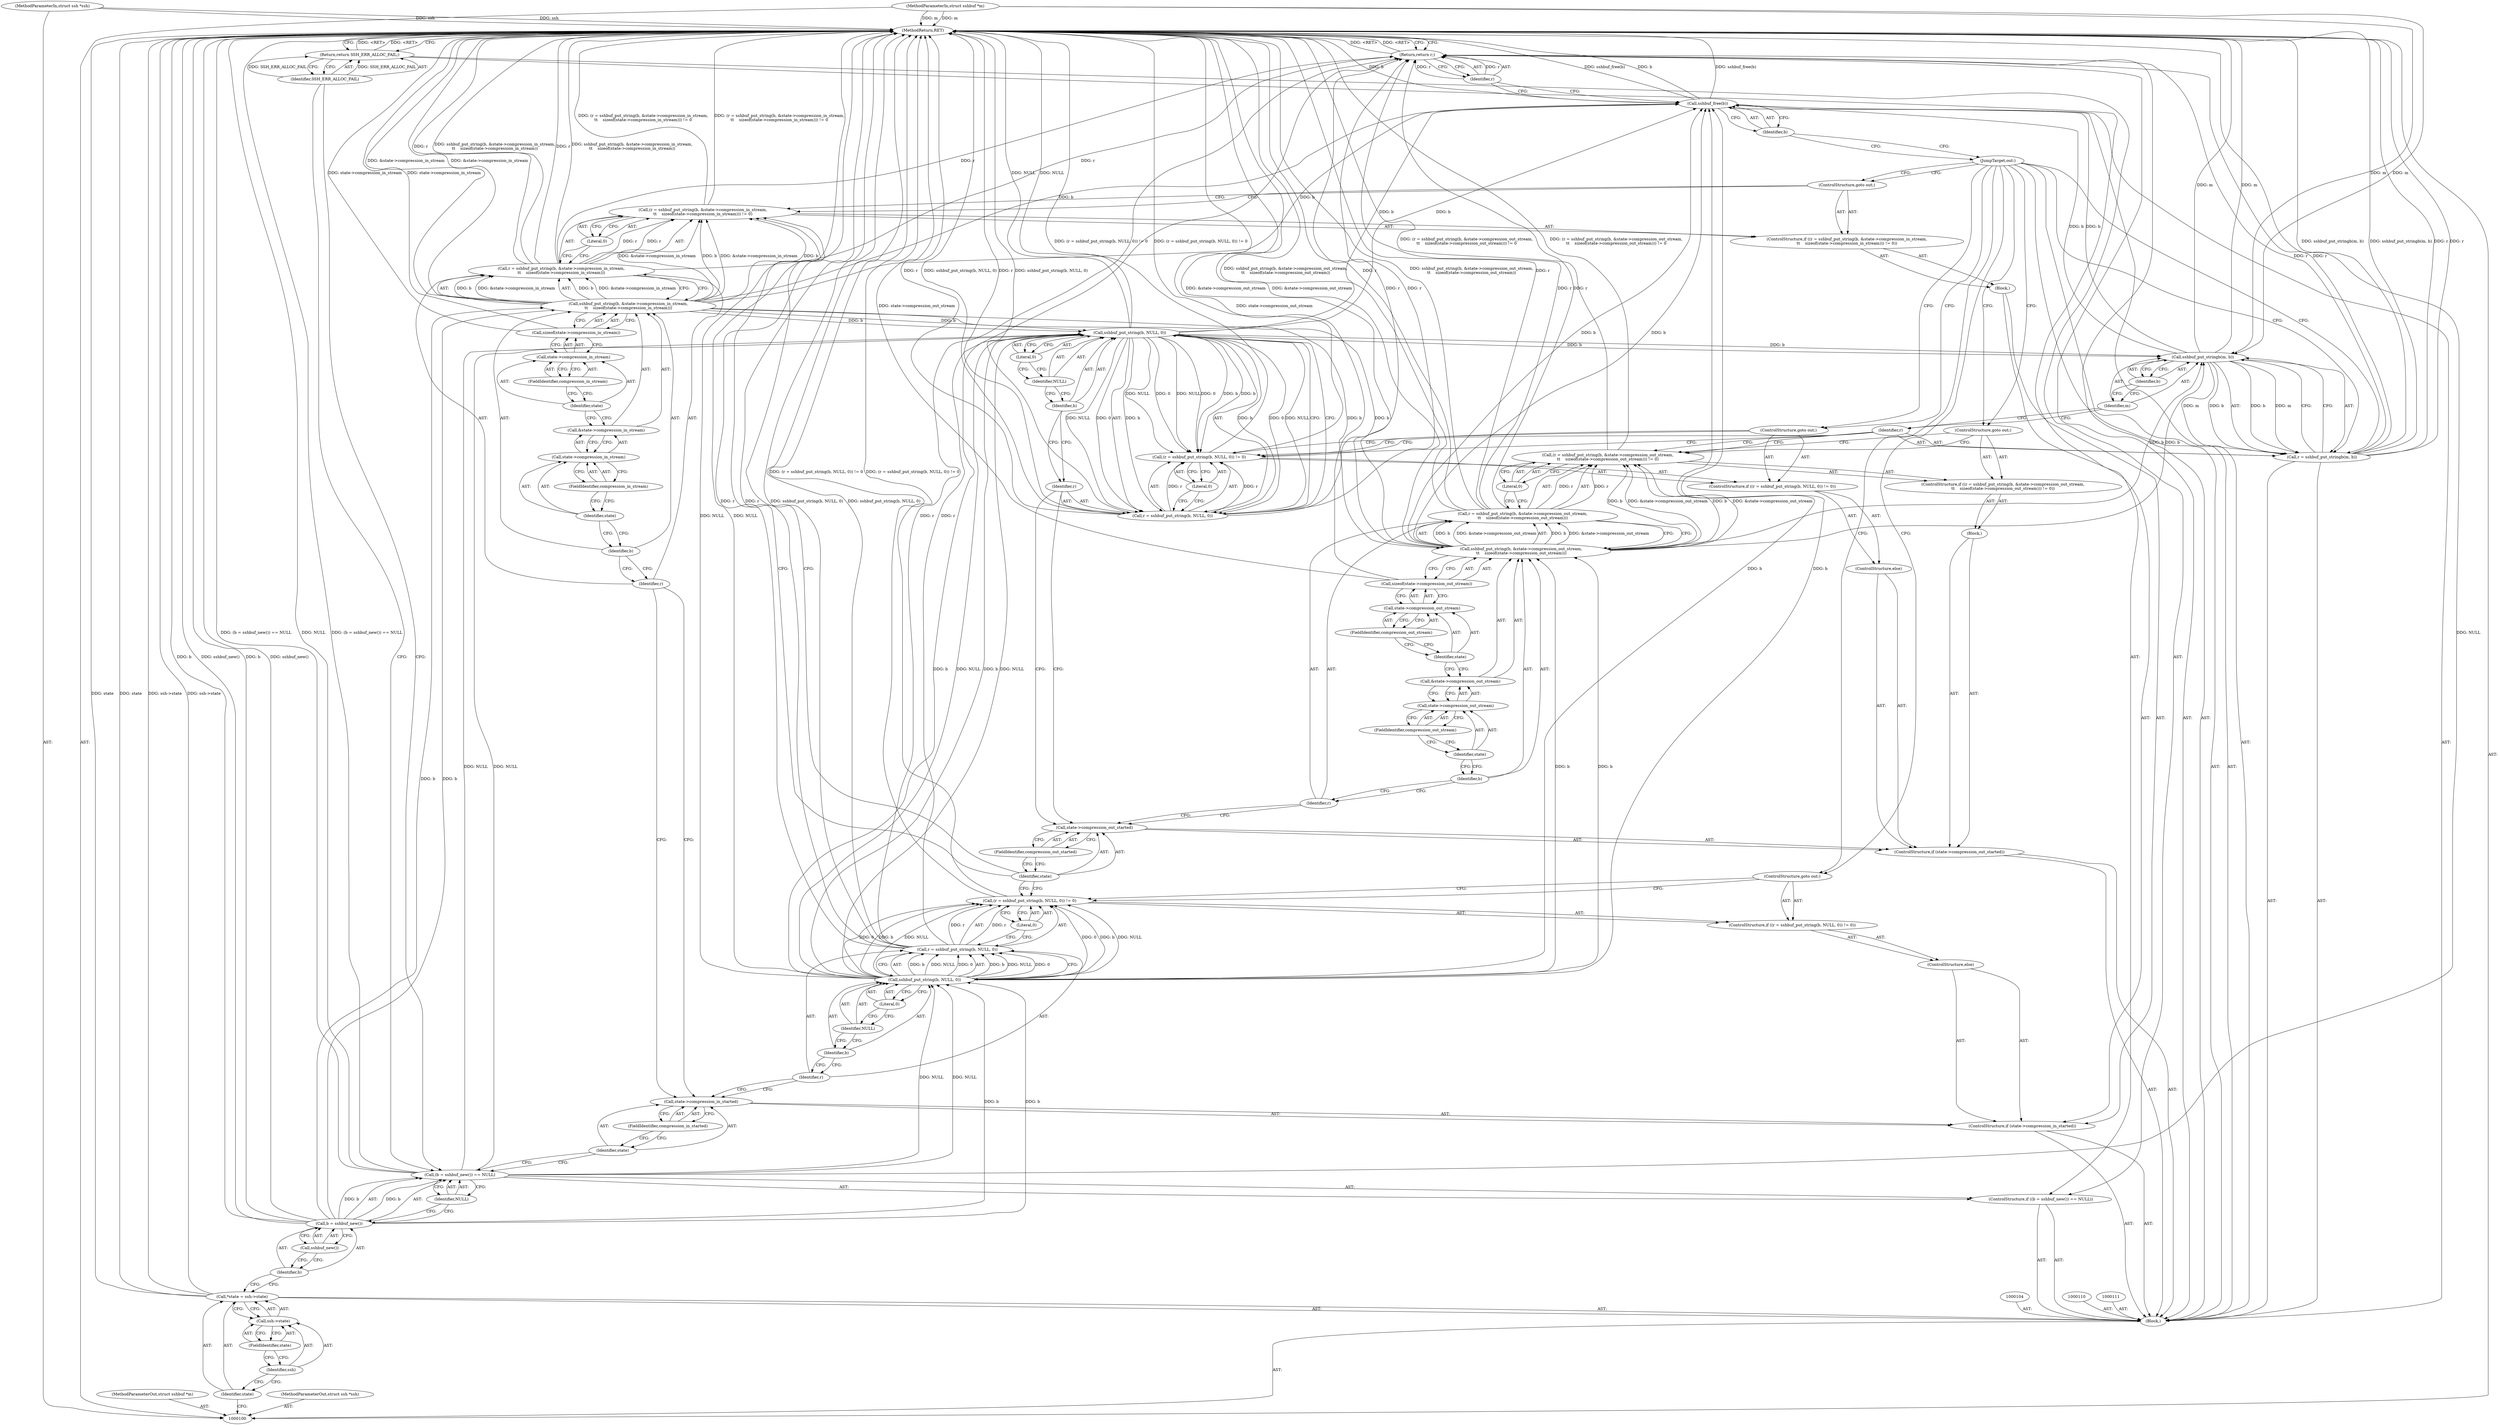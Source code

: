 digraph "1_src_3095060f479b86288e31c79ecbc5131a66bcd2f9_4" {
"1000194" [label="(MethodReturn,RET)"];
"1000101" [label="(MethodParameterIn,struct sshbuf *m)"];
"1000248" [label="(MethodParameterOut,struct sshbuf *m)"];
"1000102" [label="(MethodParameterIn,struct ssh *ssh)"];
"1000249" [label="(MethodParameterOut,struct ssh *ssh)"];
"1000136" [label="(Call,state->compression_in_stream)"];
"1000137" [label="(Identifier,state)"];
"1000138" [label="(FieldIdentifier,compression_in_stream)"];
"1000139" [label="(Literal,0)"];
"1000135" [label="(Call,sizeof(state->compression_in_stream))"];
"1000140" [label="(ControlStructure,goto out;)"];
"1000143" [label="(Call,(r = sshbuf_put_string(b, NULL, 0)) != 0)"];
"1000144" [label="(Call,r = sshbuf_put_string(b, NULL, 0))"];
"1000145" [label="(Identifier,r)"];
"1000146" [label="(Call,sshbuf_put_string(b, NULL, 0))"];
"1000141" [label="(ControlStructure,else)"];
"1000147" [label="(Identifier,b)"];
"1000148" [label="(Identifier,NULL)"];
"1000149" [label="(Literal,0)"];
"1000150" [label="(Literal,0)"];
"1000142" [label="(ControlStructure,if ((r = sshbuf_put_string(b, NULL, 0)) != 0))"];
"1000151" [label="(ControlStructure,goto out;)"];
"1000152" [label="(ControlStructure,if (state->compression_out_started))"];
"1000155" [label="(FieldIdentifier,compression_out_started)"];
"1000156" [label="(Block,)"];
"1000153" [label="(Call,state->compression_out_started)"];
"1000154" [label="(Identifier,state)"];
"1000161" [label="(Call,sshbuf_put_string(b, &state->compression_out_stream,\n\t\t    sizeof(state->compression_out_stream)))"];
"1000157" [label="(ControlStructure,if ((r = sshbuf_put_string(b, &state->compression_out_stream,\n\t\t    sizeof(state->compression_out_stream))) != 0))"];
"1000162" [label="(Identifier,b)"];
"1000163" [label="(Call,&state->compression_out_stream)"];
"1000164" [label="(Call,state->compression_out_stream)"];
"1000165" [label="(Identifier,state)"];
"1000166" [label="(FieldIdentifier,compression_out_stream)"];
"1000158" [label="(Call,(r = sshbuf_put_string(b, &state->compression_out_stream,\n\t\t    sizeof(state->compression_out_stream))) != 0)"];
"1000159" [label="(Call,r = sshbuf_put_string(b, &state->compression_out_stream,\n\t\t    sizeof(state->compression_out_stream)))"];
"1000160" [label="(Identifier,r)"];
"1000168" [label="(Call,state->compression_out_stream)"];
"1000169" [label="(Identifier,state)"];
"1000170" [label="(FieldIdentifier,compression_out_stream)"];
"1000171" [label="(Literal,0)"];
"1000167" [label="(Call,sizeof(state->compression_out_stream))"];
"1000172" [label="(ControlStructure,goto out;)"];
"1000175" [label="(Call,(r = sshbuf_put_string(b, NULL, 0)) != 0)"];
"1000176" [label="(Call,r = sshbuf_put_string(b, NULL, 0))"];
"1000177" [label="(Identifier,r)"];
"1000178" [label="(Call,sshbuf_put_string(b, NULL, 0))"];
"1000173" [label="(ControlStructure,else)"];
"1000179" [label="(Identifier,b)"];
"1000180" [label="(Identifier,NULL)"];
"1000181" [label="(Literal,0)"];
"1000182" [label="(Literal,0)"];
"1000174" [label="(ControlStructure,if ((r = sshbuf_put_string(b, NULL, 0)) != 0))"];
"1000183" [label="(ControlStructure,goto out;)"];
"1000103" [label="(Block,)"];
"1000184" [label="(Call,r = sshbuf_put_stringb(m, b))"];
"1000185" [label="(Identifier,r)"];
"1000187" [label="(Identifier,m)"];
"1000188" [label="(Identifier,b)"];
"1000186" [label="(Call,sshbuf_put_stringb(m, b))"];
"1000189" [label="(JumpTarget,out:)"];
"1000190" [label="(Call,sshbuf_free(b))"];
"1000191" [label="(Identifier,b)"];
"1000192" [label="(Return,return r;)"];
"1000193" [label="(Identifier,r)"];
"1000105" [label="(Call,*state = ssh->state)"];
"1000106" [label="(Identifier,state)"];
"1000107" [label="(Call,ssh->state)"];
"1000108" [label="(Identifier,ssh)"];
"1000109" [label="(FieldIdentifier,state)"];
"1000112" [label="(ControlStructure,if ((b = sshbuf_new()) == NULL))"];
"1000116" [label="(Call,sshbuf_new())"];
"1000117" [label="(Identifier,NULL)"];
"1000113" [label="(Call,(b = sshbuf_new()) == NULL)"];
"1000114" [label="(Call,b = sshbuf_new())"];
"1000115" [label="(Identifier,b)"];
"1000118" [label="(Return,return SSH_ERR_ALLOC_FAIL;)"];
"1000119" [label="(Identifier,SSH_ERR_ALLOC_FAIL)"];
"1000120" [label="(ControlStructure,if (state->compression_in_started))"];
"1000123" [label="(FieldIdentifier,compression_in_started)"];
"1000124" [label="(Block,)"];
"1000121" [label="(Call,state->compression_in_started)"];
"1000122" [label="(Identifier,state)"];
"1000129" [label="(Call,sshbuf_put_string(b, &state->compression_in_stream,\n\t\t    sizeof(state->compression_in_stream)))"];
"1000125" [label="(ControlStructure,if ((r = sshbuf_put_string(b, &state->compression_in_stream,\n\t\t    sizeof(state->compression_in_stream))) != 0))"];
"1000130" [label="(Identifier,b)"];
"1000131" [label="(Call,&state->compression_in_stream)"];
"1000132" [label="(Call,state->compression_in_stream)"];
"1000133" [label="(Identifier,state)"];
"1000134" [label="(FieldIdentifier,compression_in_stream)"];
"1000126" [label="(Call,(r = sshbuf_put_string(b, &state->compression_in_stream,\n\t\t    sizeof(state->compression_in_stream))) != 0)"];
"1000127" [label="(Call,r = sshbuf_put_string(b, &state->compression_in_stream,\n\t\t    sizeof(state->compression_in_stream)))"];
"1000128" [label="(Identifier,r)"];
"1000194" -> "1000100"  [label="AST: "];
"1000194" -> "1000118"  [label="CFG: "];
"1000194" -> "1000192"  [label="CFG: "];
"1000186" -> "1000194"  [label="DDG: m"];
"1000184" -> "1000194"  [label="DDG: r"];
"1000184" -> "1000194"  [label="DDG: sshbuf_put_stringb(m, b)"];
"1000105" -> "1000194"  [label="DDG: ssh->state"];
"1000105" -> "1000194"  [label="DDG: state"];
"1000190" -> "1000194"  [label="DDG: sshbuf_free(b)"];
"1000190" -> "1000194"  [label="DDG: b"];
"1000102" -> "1000194"  [label="DDG: ssh"];
"1000176" -> "1000194"  [label="DDG: r"];
"1000176" -> "1000194"  [label="DDG: sshbuf_put_string(b, NULL, 0)"];
"1000127" -> "1000194"  [label="DDG: r"];
"1000127" -> "1000194"  [label="DDG: sshbuf_put_string(b, &state->compression_in_stream,\n\t\t    sizeof(state->compression_in_stream))"];
"1000129" -> "1000194"  [label="DDG: &state->compression_in_stream"];
"1000113" -> "1000194"  [label="DDG: NULL"];
"1000113" -> "1000194"  [label="DDG: (b = sshbuf_new()) == NULL"];
"1000167" -> "1000194"  [label="DDG: state->compression_out_stream"];
"1000126" -> "1000194"  [label="DDG: (r = sshbuf_put_string(b, &state->compression_in_stream,\n\t\t    sizeof(state->compression_in_stream))) != 0"];
"1000159" -> "1000194"  [label="DDG: r"];
"1000159" -> "1000194"  [label="DDG: sshbuf_put_string(b, &state->compression_out_stream,\n\t\t    sizeof(state->compression_out_stream))"];
"1000158" -> "1000194"  [label="DDG: (r = sshbuf_put_string(b, &state->compression_out_stream,\n\t\t    sizeof(state->compression_out_stream))) != 0"];
"1000114" -> "1000194"  [label="DDG: b"];
"1000114" -> "1000194"  [label="DDG: sshbuf_new()"];
"1000178" -> "1000194"  [label="DDG: NULL"];
"1000146" -> "1000194"  [label="DDG: NULL"];
"1000101" -> "1000194"  [label="DDG: m"];
"1000143" -> "1000194"  [label="DDG: (r = sshbuf_put_string(b, NULL, 0)) != 0"];
"1000135" -> "1000194"  [label="DDG: state->compression_in_stream"];
"1000144" -> "1000194"  [label="DDG: r"];
"1000144" -> "1000194"  [label="DDG: sshbuf_put_string(b, NULL, 0)"];
"1000161" -> "1000194"  [label="DDG: &state->compression_out_stream"];
"1000175" -> "1000194"  [label="DDG: (r = sshbuf_put_string(b, NULL, 0)) != 0"];
"1000118" -> "1000194"  [label="DDG: <RET>"];
"1000192" -> "1000194"  [label="DDG: <RET>"];
"1000101" -> "1000100"  [label="AST: "];
"1000101" -> "1000194"  [label="DDG: m"];
"1000101" -> "1000186"  [label="DDG: m"];
"1000248" -> "1000100"  [label="AST: "];
"1000102" -> "1000100"  [label="AST: "];
"1000102" -> "1000194"  [label="DDG: ssh"];
"1000249" -> "1000100"  [label="AST: "];
"1000136" -> "1000135"  [label="AST: "];
"1000136" -> "1000138"  [label="CFG: "];
"1000137" -> "1000136"  [label="AST: "];
"1000138" -> "1000136"  [label="AST: "];
"1000135" -> "1000136"  [label="CFG: "];
"1000137" -> "1000136"  [label="AST: "];
"1000137" -> "1000131"  [label="CFG: "];
"1000138" -> "1000137"  [label="CFG: "];
"1000138" -> "1000136"  [label="AST: "];
"1000138" -> "1000137"  [label="CFG: "];
"1000136" -> "1000138"  [label="CFG: "];
"1000139" -> "1000126"  [label="AST: "];
"1000139" -> "1000127"  [label="CFG: "];
"1000126" -> "1000139"  [label="CFG: "];
"1000135" -> "1000129"  [label="AST: "];
"1000135" -> "1000136"  [label="CFG: "];
"1000136" -> "1000135"  [label="AST: "];
"1000129" -> "1000135"  [label="CFG: "];
"1000135" -> "1000194"  [label="DDG: state->compression_in_stream"];
"1000140" -> "1000125"  [label="AST: "];
"1000140" -> "1000126"  [label="CFG: "];
"1000189" -> "1000140"  [label="CFG: "];
"1000143" -> "1000142"  [label="AST: "];
"1000143" -> "1000150"  [label="CFG: "];
"1000144" -> "1000143"  [label="AST: "];
"1000150" -> "1000143"  [label="AST: "];
"1000151" -> "1000143"  [label="CFG: "];
"1000154" -> "1000143"  [label="CFG: "];
"1000143" -> "1000194"  [label="DDG: (r = sshbuf_put_string(b, NULL, 0)) != 0"];
"1000144" -> "1000143"  [label="DDG: r"];
"1000146" -> "1000143"  [label="DDG: b"];
"1000146" -> "1000143"  [label="DDG: NULL"];
"1000146" -> "1000143"  [label="DDG: 0"];
"1000144" -> "1000143"  [label="AST: "];
"1000144" -> "1000146"  [label="CFG: "];
"1000145" -> "1000144"  [label="AST: "];
"1000146" -> "1000144"  [label="AST: "];
"1000150" -> "1000144"  [label="CFG: "];
"1000144" -> "1000194"  [label="DDG: r"];
"1000144" -> "1000194"  [label="DDG: sshbuf_put_string(b, NULL, 0)"];
"1000144" -> "1000143"  [label="DDG: r"];
"1000146" -> "1000144"  [label="DDG: b"];
"1000146" -> "1000144"  [label="DDG: NULL"];
"1000146" -> "1000144"  [label="DDG: 0"];
"1000144" -> "1000192"  [label="DDG: r"];
"1000145" -> "1000144"  [label="AST: "];
"1000145" -> "1000121"  [label="CFG: "];
"1000147" -> "1000145"  [label="CFG: "];
"1000146" -> "1000144"  [label="AST: "];
"1000146" -> "1000149"  [label="CFG: "];
"1000147" -> "1000146"  [label="AST: "];
"1000148" -> "1000146"  [label="AST: "];
"1000149" -> "1000146"  [label="AST: "];
"1000144" -> "1000146"  [label="CFG: "];
"1000146" -> "1000194"  [label="DDG: NULL"];
"1000146" -> "1000143"  [label="DDG: b"];
"1000146" -> "1000143"  [label="DDG: NULL"];
"1000146" -> "1000143"  [label="DDG: 0"];
"1000146" -> "1000144"  [label="DDG: b"];
"1000146" -> "1000144"  [label="DDG: NULL"];
"1000146" -> "1000144"  [label="DDG: 0"];
"1000114" -> "1000146"  [label="DDG: b"];
"1000113" -> "1000146"  [label="DDG: NULL"];
"1000146" -> "1000161"  [label="DDG: b"];
"1000146" -> "1000178"  [label="DDG: b"];
"1000146" -> "1000178"  [label="DDG: NULL"];
"1000146" -> "1000190"  [label="DDG: b"];
"1000141" -> "1000120"  [label="AST: "];
"1000142" -> "1000141"  [label="AST: "];
"1000147" -> "1000146"  [label="AST: "];
"1000147" -> "1000145"  [label="CFG: "];
"1000148" -> "1000147"  [label="CFG: "];
"1000148" -> "1000146"  [label="AST: "];
"1000148" -> "1000147"  [label="CFG: "];
"1000149" -> "1000148"  [label="CFG: "];
"1000149" -> "1000146"  [label="AST: "];
"1000149" -> "1000148"  [label="CFG: "];
"1000146" -> "1000149"  [label="CFG: "];
"1000150" -> "1000143"  [label="AST: "];
"1000150" -> "1000144"  [label="CFG: "];
"1000143" -> "1000150"  [label="CFG: "];
"1000142" -> "1000141"  [label="AST: "];
"1000143" -> "1000142"  [label="AST: "];
"1000151" -> "1000142"  [label="AST: "];
"1000151" -> "1000142"  [label="AST: "];
"1000151" -> "1000143"  [label="CFG: "];
"1000189" -> "1000151"  [label="CFG: "];
"1000152" -> "1000103"  [label="AST: "];
"1000153" -> "1000152"  [label="AST: "];
"1000156" -> "1000152"  [label="AST: "];
"1000173" -> "1000152"  [label="AST: "];
"1000155" -> "1000153"  [label="AST: "];
"1000155" -> "1000154"  [label="CFG: "];
"1000153" -> "1000155"  [label="CFG: "];
"1000156" -> "1000152"  [label="AST: "];
"1000157" -> "1000156"  [label="AST: "];
"1000153" -> "1000152"  [label="AST: "];
"1000153" -> "1000155"  [label="CFG: "];
"1000154" -> "1000153"  [label="AST: "];
"1000155" -> "1000153"  [label="AST: "];
"1000160" -> "1000153"  [label="CFG: "];
"1000177" -> "1000153"  [label="CFG: "];
"1000154" -> "1000153"  [label="AST: "];
"1000154" -> "1000126"  [label="CFG: "];
"1000154" -> "1000143"  [label="CFG: "];
"1000155" -> "1000154"  [label="CFG: "];
"1000161" -> "1000159"  [label="AST: "];
"1000161" -> "1000167"  [label="CFG: "];
"1000162" -> "1000161"  [label="AST: "];
"1000163" -> "1000161"  [label="AST: "];
"1000167" -> "1000161"  [label="AST: "];
"1000159" -> "1000161"  [label="CFG: "];
"1000161" -> "1000194"  [label="DDG: &state->compression_out_stream"];
"1000161" -> "1000158"  [label="DDG: b"];
"1000161" -> "1000158"  [label="DDG: &state->compression_out_stream"];
"1000161" -> "1000159"  [label="DDG: b"];
"1000161" -> "1000159"  [label="DDG: &state->compression_out_stream"];
"1000129" -> "1000161"  [label="DDG: b"];
"1000146" -> "1000161"  [label="DDG: b"];
"1000161" -> "1000186"  [label="DDG: b"];
"1000161" -> "1000190"  [label="DDG: b"];
"1000157" -> "1000156"  [label="AST: "];
"1000158" -> "1000157"  [label="AST: "];
"1000172" -> "1000157"  [label="AST: "];
"1000162" -> "1000161"  [label="AST: "];
"1000162" -> "1000160"  [label="CFG: "];
"1000165" -> "1000162"  [label="CFG: "];
"1000163" -> "1000161"  [label="AST: "];
"1000163" -> "1000164"  [label="CFG: "];
"1000164" -> "1000163"  [label="AST: "];
"1000169" -> "1000163"  [label="CFG: "];
"1000164" -> "1000163"  [label="AST: "];
"1000164" -> "1000166"  [label="CFG: "];
"1000165" -> "1000164"  [label="AST: "];
"1000166" -> "1000164"  [label="AST: "];
"1000163" -> "1000164"  [label="CFG: "];
"1000165" -> "1000164"  [label="AST: "];
"1000165" -> "1000162"  [label="CFG: "];
"1000166" -> "1000165"  [label="CFG: "];
"1000166" -> "1000164"  [label="AST: "];
"1000166" -> "1000165"  [label="CFG: "];
"1000164" -> "1000166"  [label="CFG: "];
"1000158" -> "1000157"  [label="AST: "];
"1000158" -> "1000171"  [label="CFG: "];
"1000159" -> "1000158"  [label="AST: "];
"1000171" -> "1000158"  [label="AST: "];
"1000172" -> "1000158"  [label="CFG: "];
"1000185" -> "1000158"  [label="CFG: "];
"1000158" -> "1000194"  [label="DDG: (r = sshbuf_put_string(b, &state->compression_out_stream,\n\t\t    sizeof(state->compression_out_stream))) != 0"];
"1000159" -> "1000158"  [label="DDG: r"];
"1000161" -> "1000158"  [label="DDG: b"];
"1000161" -> "1000158"  [label="DDG: &state->compression_out_stream"];
"1000159" -> "1000158"  [label="AST: "];
"1000159" -> "1000161"  [label="CFG: "];
"1000160" -> "1000159"  [label="AST: "];
"1000161" -> "1000159"  [label="AST: "];
"1000171" -> "1000159"  [label="CFG: "];
"1000159" -> "1000194"  [label="DDG: r"];
"1000159" -> "1000194"  [label="DDG: sshbuf_put_string(b, &state->compression_out_stream,\n\t\t    sizeof(state->compression_out_stream))"];
"1000159" -> "1000158"  [label="DDG: r"];
"1000161" -> "1000159"  [label="DDG: b"];
"1000161" -> "1000159"  [label="DDG: &state->compression_out_stream"];
"1000159" -> "1000192"  [label="DDG: r"];
"1000160" -> "1000159"  [label="AST: "];
"1000160" -> "1000153"  [label="CFG: "];
"1000162" -> "1000160"  [label="CFG: "];
"1000168" -> "1000167"  [label="AST: "];
"1000168" -> "1000170"  [label="CFG: "];
"1000169" -> "1000168"  [label="AST: "];
"1000170" -> "1000168"  [label="AST: "];
"1000167" -> "1000168"  [label="CFG: "];
"1000169" -> "1000168"  [label="AST: "];
"1000169" -> "1000163"  [label="CFG: "];
"1000170" -> "1000169"  [label="CFG: "];
"1000170" -> "1000168"  [label="AST: "];
"1000170" -> "1000169"  [label="CFG: "];
"1000168" -> "1000170"  [label="CFG: "];
"1000171" -> "1000158"  [label="AST: "];
"1000171" -> "1000159"  [label="CFG: "];
"1000158" -> "1000171"  [label="CFG: "];
"1000167" -> "1000161"  [label="AST: "];
"1000167" -> "1000168"  [label="CFG: "];
"1000168" -> "1000167"  [label="AST: "];
"1000161" -> "1000167"  [label="CFG: "];
"1000167" -> "1000194"  [label="DDG: state->compression_out_stream"];
"1000172" -> "1000157"  [label="AST: "];
"1000172" -> "1000158"  [label="CFG: "];
"1000189" -> "1000172"  [label="CFG: "];
"1000175" -> "1000174"  [label="AST: "];
"1000175" -> "1000182"  [label="CFG: "];
"1000176" -> "1000175"  [label="AST: "];
"1000182" -> "1000175"  [label="AST: "];
"1000183" -> "1000175"  [label="CFG: "];
"1000185" -> "1000175"  [label="CFG: "];
"1000175" -> "1000194"  [label="DDG: (r = sshbuf_put_string(b, NULL, 0)) != 0"];
"1000176" -> "1000175"  [label="DDG: r"];
"1000178" -> "1000175"  [label="DDG: b"];
"1000178" -> "1000175"  [label="DDG: NULL"];
"1000178" -> "1000175"  [label="DDG: 0"];
"1000176" -> "1000175"  [label="AST: "];
"1000176" -> "1000178"  [label="CFG: "];
"1000177" -> "1000176"  [label="AST: "];
"1000178" -> "1000176"  [label="AST: "];
"1000182" -> "1000176"  [label="CFG: "];
"1000176" -> "1000194"  [label="DDG: r"];
"1000176" -> "1000194"  [label="DDG: sshbuf_put_string(b, NULL, 0)"];
"1000176" -> "1000175"  [label="DDG: r"];
"1000178" -> "1000176"  [label="DDG: b"];
"1000178" -> "1000176"  [label="DDG: NULL"];
"1000178" -> "1000176"  [label="DDG: 0"];
"1000176" -> "1000192"  [label="DDG: r"];
"1000177" -> "1000176"  [label="AST: "];
"1000177" -> "1000153"  [label="CFG: "];
"1000179" -> "1000177"  [label="CFG: "];
"1000178" -> "1000176"  [label="AST: "];
"1000178" -> "1000181"  [label="CFG: "];
"1000179" -> "1000178"  [label="AST: "];
"1000180" -> "1000178"  [label="AST: "];
"1000181" -> "1000178"  [label="AST: "];
"1000176" -> "1000178"  [label="CFG: "];
"1000178" -> "1000194"  [label="DDG: NULL"];
"1000178" -> "1000175"  [label="DDG: b"];
"1000178" -> "1000175"  [label="DDG: NULL"];
"1000178" -> "1000175"  [label="DDG: 0"];
"1000178" -> "1000176"  [label="DDG: b"];
"1000178" -> "1000176"  [label="DDG: NULL"];
"1000178" -> "1000176"  [label="DDG: 0"];
"1000129" -> "1000178"  [label="DDG: b"];
"1000146" -> "1000178"  [label="DDG: b"];
"1000146" -> "1000178"  [label="DDG: NULL"];
"1000113" -> "1000178"  [label="DDG: NULL"];
"1000178" -> "1000186"  [label="DDG: b"];
"1000178" -> "1000190"  [label="DDG: b"];
"1000173" -> "1000152"  [label="AST: "];
"1000174" -> "1000173"  [label="AST: "];
"1000179" -> "1000178"  [label="AST: "];
"1000179" -> "1000177"  [label="CFG: "];
"1000180" -> "1000179"  [label="CFG: "];
"1000180" -> "1000178"  [label="AST: "];
"1000180" -> "1000179"  [label="CFG: "];
"1000181" -> "1000180"  [label="CFG: "];
"1000181" -> "1000178"  [label="AST: "];
"1000181" -> "1000180"  [label="CFG: "];
"1000178" -> "1000181"  [label="CFG: "];
"1000182" -> "1000175"  [label="AST: "];
"1000182" -> "1000176"  [label="CFG: "];
"1000175" -> "1000182"  [label="CFG: "];
"1000174" -> "1000173"  [label="AST: "];
"1000175" -> "1000174"  [label="AST: "];
"1000183" -> "1000174"  [label="AST: "];
"1000183" -> "1000174"  [label="AST: "];
"1000183" -> "1000175"  [label="CFG: "];
"1000189" -> "1000183"  [label="CFG: "];
"1000103" -> "1000100"  [label="AST: "];
"1000104" -> "1000103"  [label="AST: "];
"1000105" -> "1000103"  [label="AST: "];
"1000110" -> "1000103"  [label="AST: "];
"1000111" -> "1000103"  [label="AST: "];
"1000112" -> "1000103"  [label="AST: "];
"1000120" -> "1000103"  [label="AST: "];
"1000152" -> "1000103"  [label="AST: "];
"1000184" -> "1000103"  [label="AST: "];
"1000189" -> "1000103"  [label="AST: "];
"1000190" -> "1000103"  [label="AST: "];
"1000192" -> "1000103"  [label="AST: "];
"1000184" -> "1000103"  [label="AST: "];
"1000184" -> "1000186"  [label="CFG: "];
"1000185" -> "1000184"  [label="AST: "];
"1000186" -> "1000184"  [label="AST: "];
"1000189" -> "1000184"  [label="CFG: "];
"1000184" -> "1000194"  [label="DDG: r"];
"1000184" -> "1000194"  [label="DDG: sshbuf_put_stringb(m, b)"];
"1000186" -> "1000184"  [label="DDG: m"];
"1000186" -> "1000184"  [label="DDG: b"];
"1000184" -> "1000192"  [label="DDG: r"];
"1000185" -> "1000184"  [label="AST: "];
"1000185" -> "1000158"  [label="CFG: "];
"1000185" -> "1000175"  [label="CFG: "];
"1000187" -> "1000185"  [label="CFG: "];
"1000187" -> "1000186"  [label="AST: "];
"1000187" -> "1000185"  [label="CFG: "];
"1000188" -> "1000187"  [label="CFG: "];
"1000188" -> "1000186"  [label="AST: "];
"1000188" -> "1000187"  [label="CFG: "];
"1000186" -> "1000188"  [label="CFG: "];
"1000186" -> "1000184"  [label="AST: "];
"1000186" -> "1000188"  [label="CFG: "];
"1000187" -> "1000186"  [label="AST: "];
"1000188" -> "1000186"  [label="AST: "];
"1000184" -> "1000186"  [label="CFG: "];
"1000186" -> "1000194"  [label="DDG: m"];
"1000186" -> "1000184"  [label="DDG: m"];
"1000186" -> "1000184"  [label="DDG: b"];
"1000101" -> "1000186"  [label="DDG: m"];
"1000178" -> "1000186"  [label="DDG: b"];
"1000161" -> "1000186"  [label="DDG: b"];
"1000186" -> "1000190"  [label="DDG: b"];
"1000189" -> "1000103"  [label="AST: "];
"1000189" -> "1000184"  [label="CFG: "];
"1000189" -> "1000140"  [label="CFG: "];
"1000189" -> "1000151"  [label="CFG: "];
"1000189" -> "1000172"  [label="CFG: "];
"1000189" -> "1000183"  [label="CFG: "];
"1000191" -> "1000189"  [label="CFG: "];
"1000190" -> "1000103"  [label="AST: "];
"1000190" -> "1000191"  [label="CFG: "];
"1000191" -> "1000190"  [label="AST: "];
"1000193" -> "1000190"  [label="CFG: "];
"1000190" -> "1000194"  [label="DDG: sshbuf_free(b)"];
"1000190" -> "1000194"  [label="DDG: b"];
"1000186" -> "1000190"  [label="DDG: b"];
"1000129" -> "1000190"  [label="DDG: b"];
"1000178" -> "1000190"  [label="DDG: b"];
"1000161" -> "1000190"  [label="DDG: b"];
"1000146" -> "1000190"  [label="DDG: b"];
"1000191" -> "1000190"  [label="AST: "];
"1000191" -> "1000189"  [label="CFG: "];
"1000190" -> "1000191"  [label="CFG: "];
"1000192" -> "1000103"  [label="AST: "];
"1000192" -> "1000193"  [label="CFG: "];
"1000193" -> "1000192"  [label="AST: "];
"1000194" -> "1000192"  [label="CFG: "];
"1000192" -> "1000194"  [label="DDG: <RET>"];
"1000193" -> "1000192"  [label="DDG: r"];
"1000184" -> "1000192"  [label="DDG: r"];
"1000159" -> "1000192"  [label="DDG: r"];
"1000144" -> "1000192"  [label="DDG: r"];
"1000176" -> "1000192"  [label="DDG: r"];
"1000127" -> "1000192"  [label="DDG: r"];
"1000193" -> "1000192"  [label="AST: "];
"1000193" -> "1000190"  [label="CFG: "];
"1000192" -> "1000193"  [label="CFG: "];
"1000193" -> "1000192"  [label="DDG: r"];
"1000105" -> "1000103"  [label="AST: "];
"1000105" -> "1000107"  [label="CFG: "];
"1000106" -> "1000105"  [label="AST: "];
"1000107" -> "1000105"  [label="AST: "];
"1000115" -> "1000105"  [label="CFG: "];
"1000105" -> "1000194"  [label="DDG: ssh->state"];
"1000105" -> "1000194"  [label="DDG: state"];
"1000106" -> "1000105"  [label="AST: "];
"1000106" -> "1000100"  [label="CFG: "];
"1000108" -> "1000106"  [label="CFG: "];
"1000107" -> "1000105"  [label="AST: "];
"1000107" -> "1000109"  [label="CFG: "];
"1000108" -> "1000107"  [label="AST: "];
"1000109" -> "1000107"  [label="AST: "];
"1000105" -> "1000107"  [label="CFG: "];
"1000108" -> "1000107"  [label="AST: "];
"1000108" -> "1000106"  [label="CFG: "];
"1000109" -> "1000108"  [label="CFG: "];
"1000109" -> "1000107"  [label="AST: "];
"1000109" -> "1000108"  [label="CFG: "];
"1000107" -> "1000109"  [label="CFG: "];
"1000112" -> "1000103"  [label="AST: "];
"1000113" -> "1000112"  [label="AST: "];
"1000118" -> "1000112"  [label="AST: "];
"1000116" -> "1000114"  [label="AST: "];
"1000116" -> "1000115"  [label="CFG: "];
"1000114" -> "1000116"  [label="CFG: "];
"1000117" -> "1000113"  [label="AST: "];
"1000117" -> "1000114"  [label="CFG: "];
"1000113" -> "1000117"  [label="CFG: "];
"1000113" -> "1000112"  [label="AST: "];
"1000113" -> "1000117"  [label="CFG: "];
"1000114" -> "1000113"  [label="AST: "];
"1000117" -> "1000113"  [label="AST: "];
"1000119" -> "1000113"  [label="CFG: "];
"1000122" -> "1000113"  [label="CFG: "];
"1000113" -> "1000194"  [label="DDG: NULL"];
"1000113" -> "1000194"  [label="DDG: (b = sshbuf_new()) == NULL"];
"1000114" -> "1000113"  [label="DDG: b"];
"1000113" -> "1000146"  [label="DDG: NULL"];
"1000113" -> "1000178"  [label="DDG: NULL"];
"1000114" -> "1000113"  [label="AST: "];
"1000114" -> "1000116"  [label="CFG: "];
"1000115" -> "1000114"  [label="AST: "];
"1000116" -> "1000114"  [label="AST: "];
"1000117" -> "1000114"  [label="CFG: "];
"1000114" -> "1000194"  [label="DDG: b"];
"1000114" -> "1000194"  [label="DDG: sshbuf_new()"];
"1000114" -> "1000113"  [label="DDG: b"];
"1000114" -> "1000129"  [label="DDG: b"];
"1000114" -> "1000146"  [label="DDG: b"];
"1000115" -> "1000114"  [label="AST: "];
"1000115" -> "1000105"  [label="CFG: "];
"1000116" -> "1000115"  [label="CFG: "];
"1000118" -> "1000112"  [label="AST: "];
"1000118" -> "1000119"  [label="CFG: "];
"1000119" -> "1000118"  [label="AST: "];
"1000194" -> "1000118"  [label="CFG: "];
"1000118" -> "1000194"  [label="DDG: <RET>"];
"1000119" -> "1000118"  [label="DDG: SSH_ERR_ALLOC_FAIL"];
"1000119" -> "1000118"  [label="AST: "];
"1000119" -> "1000113"  [label="CFG: "];
"1000118" -> "1000119"  [label="CFG: "];
"1000119" -> "1000118"  [label="DDG: SSH_ERR_ALLOC_FAIL"];
"1000120" -> "1000103"  [label="AST: "];
"1000121" -> "1000120"  [label="AST: "];
"1000124" -> "1000120"  [label="AST: "];
"1000141" -> "1000120"  [label="AST: "];
"1000123" -> "1000121"  [label="AST: "];
"1000123" -> "1000122"  [label="CFG: "];
"1000121" -> "1000123"  [label="CFG: "];
"1000124" -> "1000120"  [label="AST: "];
"1000125" -> "1000124"  [label="AST: "];
"1000121" -> "1000120"  [label="AST: "];
"1000121" -> "1000123"  [label="CFG: "];
"1000122" -> "1000121"  [label="AST: "];
"1000123" -> "1000121"  [label="AST: "];
"1000128" -> "1000121"  [label="CFG: "];
"1000145" -> "1000121"  [label="CFG: "];
"1000122" -> "1000121"  [label="AST: "];
"1000122" -> "1000113"  [label="CFG: "];
"1000123" -> "1000122"  [label="CFG: "];
"1000129" -> "1000127"  [label="AST: "];
"1000129" -> "1000135"  [label="CFG: "];
"1000130" -> "1000129"  [label="AST: "];
"1000131" -> "1000129"  [label="AST: "];
"1000135" -> "1000129"  [label="AST: "];
"1000127" -> "1000129"  [label="CFG: "];
"1000129" -> "1000194"  [label="DDG: &state->compression_in_stream"];
"1000129" -> "1000126"  [label="DDG: b"];
"1000129" -> "1000126"  [label="DDG: &state->compression_in_stream"];
"1000129" -> "1000127"  [label="DDG: b"];
"1000129" -> "1000127"  [label="DDG: &state->compression_in_stream"];
"1000114" -> "1000129"  [label="DDG: b"];
"1000129" -> "1000161"  [label="DDG: b"];
"1000129" -> "1000178"  [label="DDG: b"];
"1000129" -> "1000190"  [label="DDG: b"];
"1000125" -> "1000124"  [label="AST: "];
"1000126" -> "1000125"  [label="AST: "];
"1000140" -> "1000125"  [label="AST: "];
"1000130" -> "1000129"  [label="AST: "];
"1000130" -> "1000128"  [label="CFG: "];
"1000133" -> "1000130"  [label="CFG: "];
"1000131" -> "1000129"  [label="AST: "];
"1000131" -> "1000132"  [label="CFG: "];
"1000132" -> "1000131"  [label="AST: "];
"1000137" -> "1000131"  [label="CFG: "];
"1000132" -> "1000131"  [label="AST: "];
"1000132" -> "1000134"  [label="CFG: "];
"1000133" -> "1000132"  [label="AST: "];
"1000134" -> "1000132"  [label="AST: "];
"1000131" -> "1000132"  [label="CFG: "];
"1000133" -> "1000132"  [label="AST: "];
"1000133" -> "1000130"  [label="CFG: "];
"1000134" -> "1000133"  [label="CFG: "];
"1000134" -> "1000132"  [label="AST: "];
"1000134" -> "1000133"  [label="CFG: "];
"1000132" -> "1000134"  [label="CFG: "];
"1000126" -> "1000125"  [label="AST: "];
"1000126" -> "1000139"  [label="CFG: "];
"1000127" -> "1000126"  [label="AST: "];
"1000139" -> "1000126"  [label="AST: "];
"1000140" -> "1000126"  [label="CFG: "];
"1000154" -> "1000126"  [label="CFG: "];
"1000126" -> "1000194"  [label="DDG: (r = sshbuf_put_string(b, &state->compression_in_stream,\n\t\t    sizeof(state->compression_in_stream))) != 0"];
"1000127" -> "1000126"  [label="DDG: r"];
"1000129" -> "1000126"  [label="DDG: b"];
"1000129" -> "1000126"  [label="DDG: &state->compression_in_stream"];
"1000127" -> "1000126"  [label="AST: "];
"1000127" -> "1000129"  [label="CFG: "];
"1000128" -> "1000127"  [label="AST: "];
"1000129" -> "1000127"  [label="AST: "];
"1000139" -> "1000127"  [label="CFG: "];
"1000127" -> "1000194"  [label="DDG: r"];
"1000127" -> "1000194"  [label="DDG: sshbuf_put_string(b, &state->compression_in_stream,\n\t\t    sizeof(state->compression_in_stream))"];
"1000127" -> "1000126"  [label="DDG: r"];
"1000129" -> "1000127"  [label="DDG: b"];
"1000129" -> "1000127"  [label="DDG: &state->compression_in_stream"];
"1000127" -> "1000192"  [label="DDG: r"];
"1000128" -> "1000127"  [label="AST: "];
"1000128" -> "1000121"  [label="CFG: "];
"1000130" -> "1000128"  [label="CFG: "];
}
